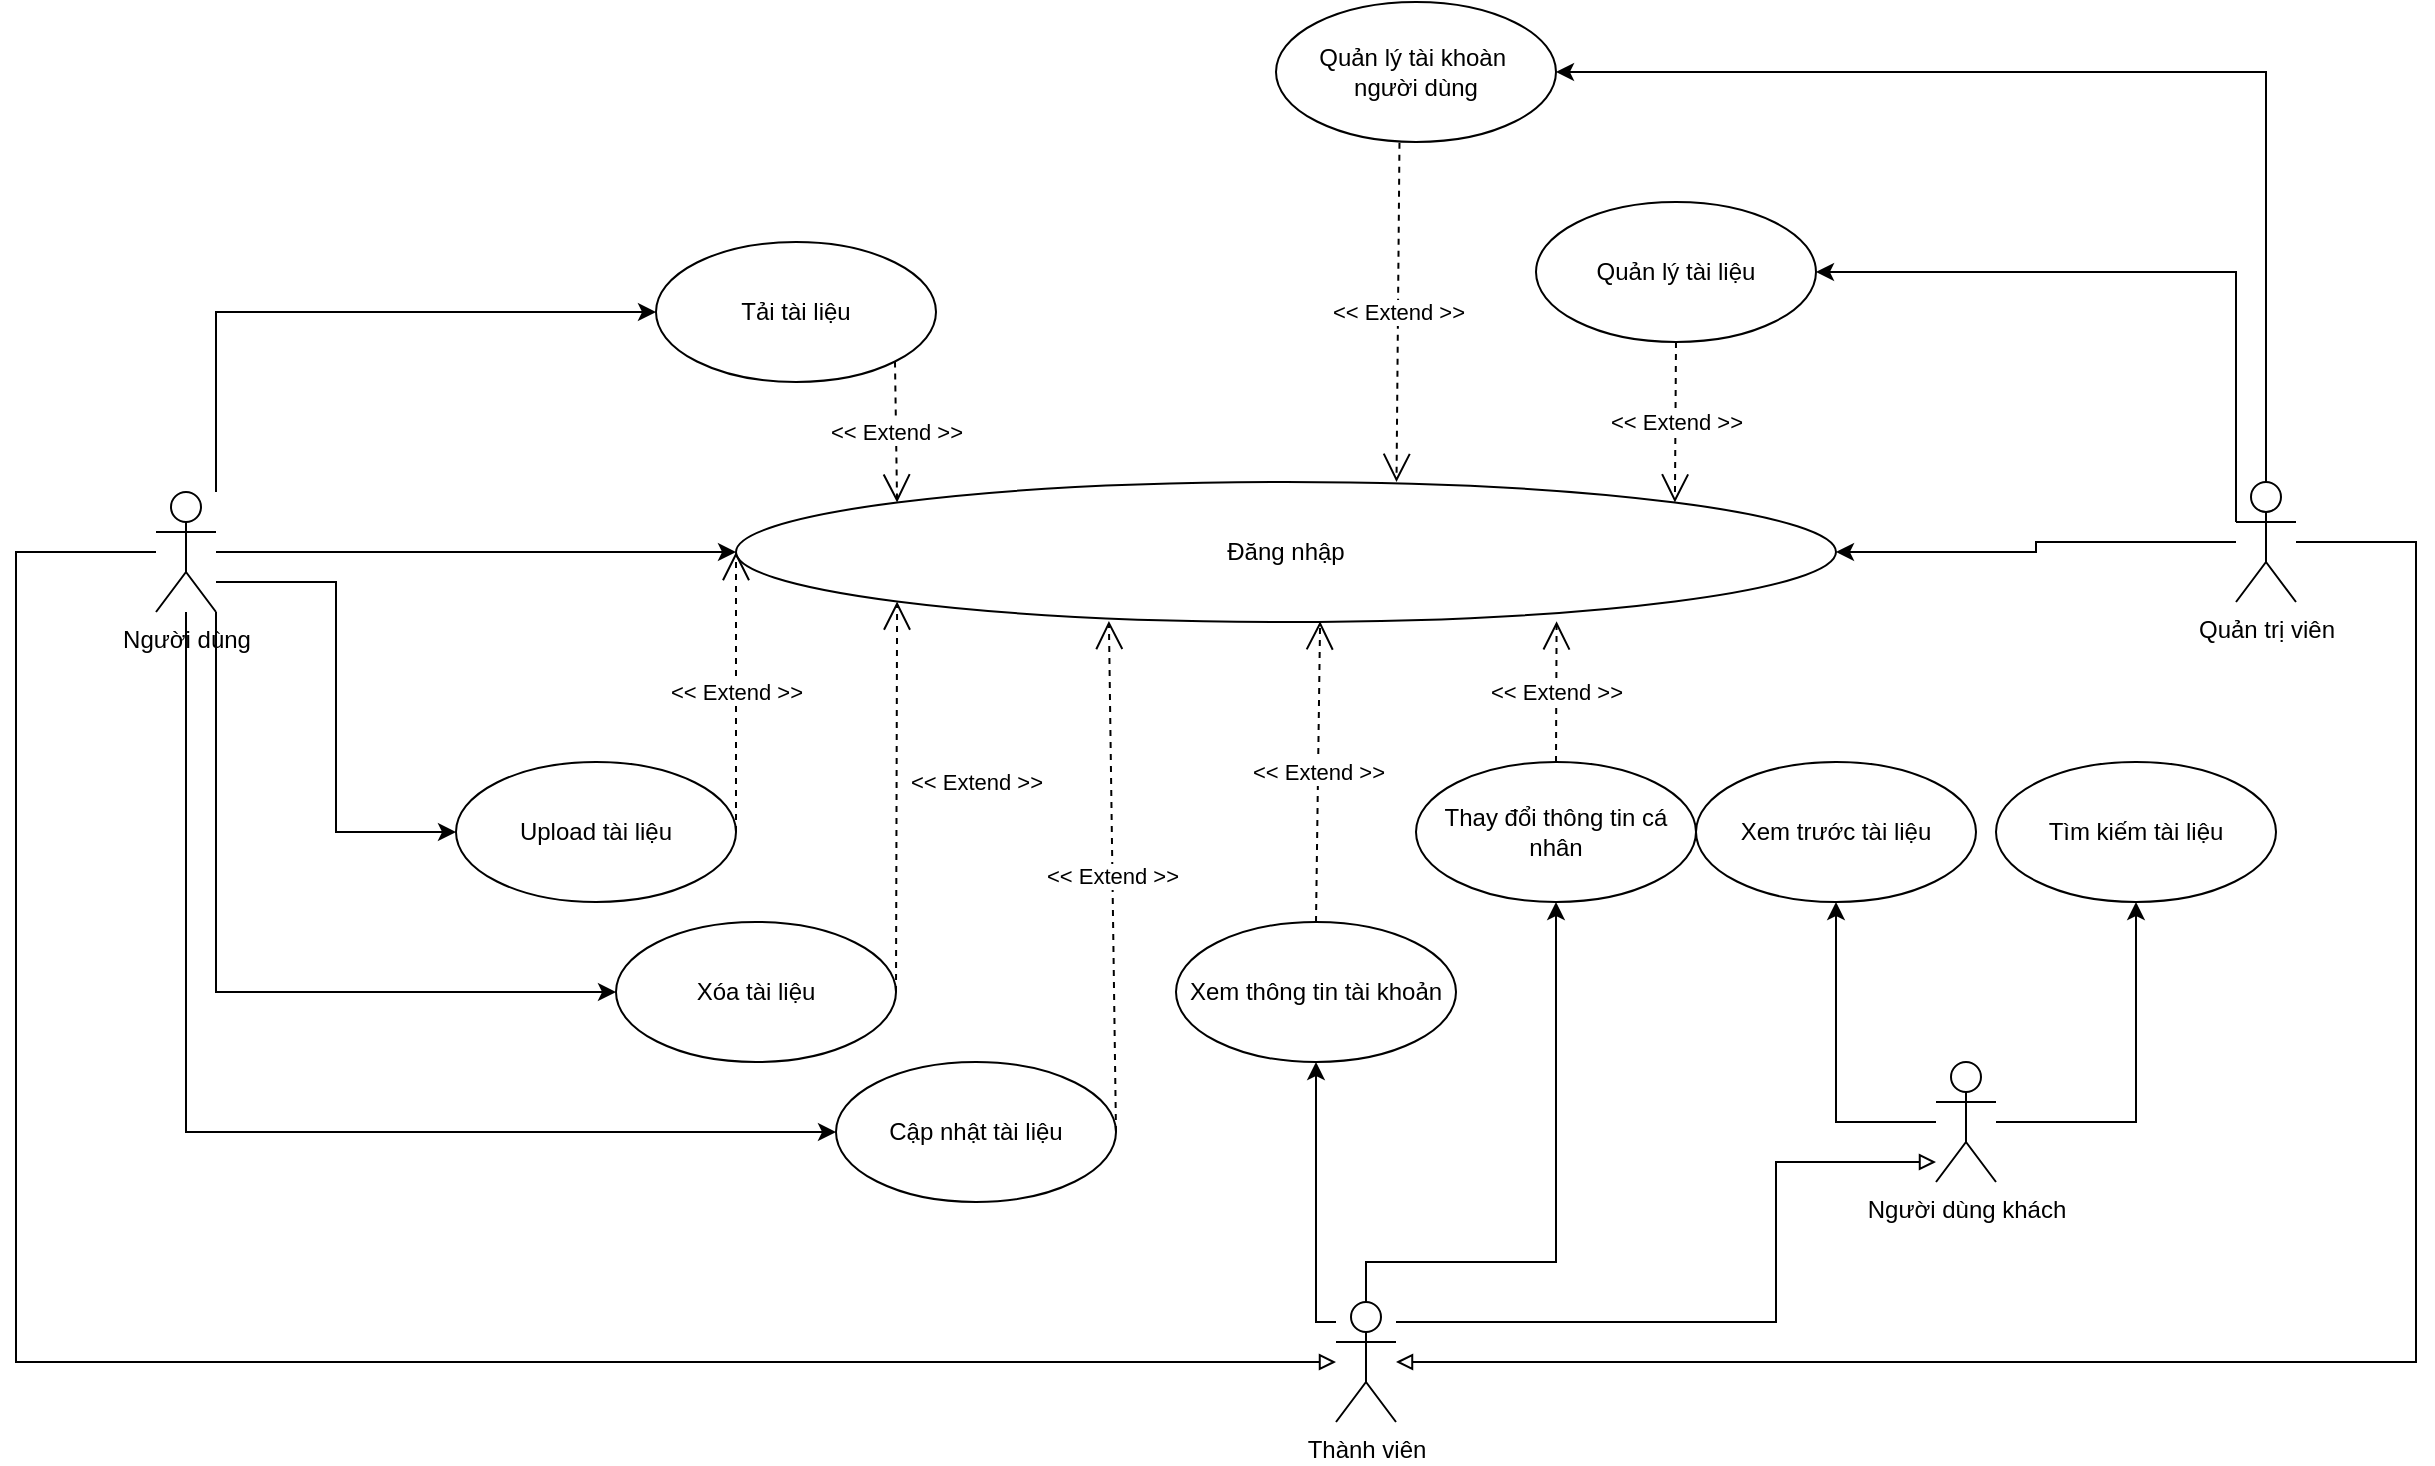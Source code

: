 <mxfile version="28.2.5">
  <diagram name="Page-1" id="SBJDK3BSHLiQm76Sx2z4">
    <mxGraphModel dx="2084" dy="1054" grid="1" gridSize="10" guides="1" tooltips="1" connect="1" arrows="1" fold="1" page="1" pageScale="1" pageWidth="850" pageHeight="1100" math="0" shadow="0">
      <root>
        <mxCell id="0" />
        <mxCell id="1" parent="0" />
        <mxCell id="j_C7mCFHIU3GXkhyZzB0-1" style="edgeStyle=orthogonalEdgeStyle;rounded=0;orthogonalLoop=1;jettySize=auto;html=1;entryX=0;entryY=0.5;entryDx=0;entryDy=0;" edge="1" parent="1" source="j_C7mCFHIU3GXkhyZzB0-7" target="j_C7mCFHIU3GXkhyZzB0-18">
          <mxGeometry relative="1" as="geometry">
            <Array as="points">
              <mxPoint x="350" y="345" />
            </Array>
          </mxGeometry>
        </mxCell>
        <mxCell id="j_C7mCFHIU3GXkhyZzB0-2" style="edgeStyle=orthogonalEdgeStyle;rounded=0;orthogonalLoop=1;jettySize=auto;html=1;entryX=0;entryY=0.5;entryDx=0;entryDy=0;" edge="1" parent="1" source="j_C7mCFHIU3GXkhyZzB0-7" target="j_C7mCFHIU3GXkhyZzB0-9">
          <mxGeometry relative="1" as="geometry">
            <Array as="points">
              <mxPoint x="410" y="480" />
              <mxPoint x="410" y="605" />
            </Array>
          </mxGeometry>
        </mxCell>
        <mxCell id="j_C7mCFHIU3GXkhyZzB0-3" style="edgeStyle=orthogonalEdgeStyle;rounded=0;orthogonalLoop=1;jettySize=auto;html=1;entryX=0;entryY=0.5;entryDx=0;entryDy=0;" edge="1" parent="1" source="j_C7mCFHIU3GXkhyZzB0-7" target="j_C7mCFHIU3GXkhyZzB0-10">
          <mxGeometry relative="1" as="geometry">
            <Array as="points">
              <mxPoint x="350" y="685" />
            </Array>
          </mxGeometry>
        </mxCell>
        <mxCell id="j_C7mCFHIU3GXkhyZzB0-4" style="edgeStyle=orthogonalEdgeStyle;rounded=0;orthogonalLoop=1;jettySize=auto;html=1;entryX=0;entryY=0.5;entryDx=0;entryDy=0;" edge="1" parent="1" source="j_C7mCFHIU3GXkhyZzB0-7" target="j_C7mCFHIU3GXkhyZzB0-11">
          <mxGeometry relative="1" as="geometry">
            <Array as="points">
              <mxPoint x="335" y="755" />
            </Array>
          </mxGeometry>
        </mxCell>
        <mxCell id="j_C7mCFHIU3GXkhyZzB0-5" style="edgeStyle=orthogonalEdgeStyle;rounded=0;orthogonalLoop=1;jettySize=auto;html=1;" edge="1" parent="1" source="j_C7mCFHIU3GXkhyZzB0-7" target="j_C7mCFHIU3GXkhyZzB0-8">
          <mxGeometry relative="1" as="geometry" />
        </mxCell>
        <mxCell id="j_C7mCFHIU3GXkhyZzB0-6" style="edgeStyle=orthogonalEdgeStyle;rounded=0;orthogonalLoop=1;jettySize=auto;html=1;endArrow=block;endFill=0;" edge="1" parent="1" source="j_C7mCFHIU3GXkhyZzB0-7" target="j_C7mCFHIU3GXkhyZzB0-34">
          <mxGeometry relative="1" as="geometry">
            <Array as="points">
              <mxPoint x="250" y="465" />
              <mxPoint x="250" y="870" />
            </Array>
          </mxGeometry>
        </mxCell>
        <mxCell id="j_C7mCFHIU3GXkhyZzB0-7" value="Người dùng" style="shape=umlActor;verticalLabelPosition=bottom;verticalAlign=top;html=1;outlineConnect=0;" vertex="1" parent="1">
          <mxGeometry x="320" y="435" width="30" height="60" as="geometry" />
        </mxCell>
        <mxCell id="j_C7mCFHIU3GXkhyZzB0-8" value="Đăng nhập" style="ellipse;whiteSpace=wrap;html=1;" vertex="1" parent="1">
          <mxGeometry x="610" y="430" width="550" height="70" as="geometry" />
        </mxCell>
        <mxCell id="j_C7mCFHIU3GXkhyZzB0-9" value="Upload tài liệu" style="ellipse;whiteSpace=wrap;html=1;" vertex="1" parent="1">
          <mxGeometry x="470" y="570" width="140" height="70" as="geometry" />
        </mxCell>
        <mxCell id="j_C7mCFHIU3GXkhyZzB0-10" value="Xóa tài liệu" style="ellipse;whiteSpace=wrap;html=1;" vertex="1" parent="1">
          <mxGeometry x="550" y="650" width="140" height="70" as="geometry" />
        </mxCell>
        <mxCell id="j_C7mCFHIU3GXkhyZzB0-11" value="Cập nhật tài liệu" style="ellipse;whiteSpace=wrap;html=1;" vertex="1" parent="1">
          <mxGeometry x="660" y="720" width="140" height="70" as="geometry" />
        </mxCell>
        <mxCell id="j_C7mCFHIU3GXkhyZzB0-12" value="Thay đổi thông tin cá nhân" style="ellipse;whiteSpace=wrap;html=1;" vertex="1" parent="1">
          <mxGeometry x="950" y="570" width="140" height="70" as="geometry" />
        </mxCell>
        <mxCell id="j_C7mCFHIU3GXkhyZzB0-13" value="&amp;lt;&amp;lt; Extend &amp;gt;&amp;gt;" style="endArrow=open;endSize=12;dashed=1;html=1;rounded=0;exitX=1;exitY=0.5;exitDx=0;exitDy=0;entryX=0;entryY=0.5;entryDx=0;entryDy=0;" edge="1" parent="1" source="j_C7mCFHIU3GXkhyZzB0-9" target="j_C7mCFHIU3GXkhyZzB0-8">
          <mxGeometry width="160" relative="1" as="geometry">
            <mxPoint x="760" y="560" as="sourcePoint" />
            <mxPoint x="920" y="560" as="targetPoint" />
          </mxGeometry>
        </mxCell>
        <mxCell id="j_C7mCFHIU3GXkhyZzB0-14" value="&amp;lt;&amp;lt; Extend &amp;gt;&amp;gt;" style="endArrow=open;endSize=12;dashed=1;html=1;rounded=0;exitX=1;exitY=0.5;exitDx=0;exitDy=0;entryX=0;entryY=1;entryDx=0;entryDy=0;" edge="1" parent="1" source="j_C7mCFHIU3GXkhyZzB0-10" target="j_C7mCFHIU3GXkhyZzB0-8">
          <mxGeometry x="0.077" y="-40" width="160" relative="1" as="geometry">
            <mxPoint x="660" y="595" as="sourcePoint" />
            <mxPoint x="730" y="460" as="targetPoint" />
            <mxPoint as="offset" />
          </mxGeometry>
        </mxCell>
        <mxCell id="j_C7mCFHIU3GXkhyZzB0-15" value="&amp;lt;&amp;lt; Extend &amp;gt;&amp;gt;" style="endArrow=open;endSize=12;dashed=1;html=1;rounded=0;exitX=0.5;exitY=0;exitDx=0;exitDy=0;entryX=0.746;entryY=0.995;entryDx=0;entryDy=0;entryPerimeter=0;" edge="1" parent="1" source="j_C7mCFHIU3GXkhyZzB0-12" target="j_C7mCFHIU3GXkhyZzB0-8">
          <mxGeometry width="160" relative="1" as="geometry">
            <mxPoint x="750" y="695" as="sourcePoint" />
            <mxPoint x="751" y="485" as="targetPoint" />
            <Array as="points" />
          </mxGeometry>
        </mxCell>
        <mxCell id="j_C7mCFHIU3GXkhyZzB0-16" value="Quản lý tài khoàn&amp;nbsp;&lt;div&gt;người dùng&lt;/div&gt;" style="ellipse;whiteSpace=wrap;html=1;" vertex="1" parent="1">
          <mxGeometry x="880" y="190" width="140" height="70" as="geometry" />
        </mxCell>
        <mxCell id="j_C7mCFHIU3GXkhyZzB0-17" value="&amp;lt;&amp;lt; Extend &amp;gt;&amp;gt;" style="endArrow=open;endSize=12;dashed=1;html=1;rounded=0;exitX=0.441;exitY=1.005;exitDx=0;exitDy=0;entryX=0.255;entryY=0.07;entryDx=0;entryDy=0;entryPerimeter=0;exitPerimeter=0;" edge="1" parent="1" source="j_C7mCFHIU3GXkhyZzB0-16">
          <mxGeometry width="160" relative="1" as="geometry">
            <mxPoint x="910" y="245.1" as="sourcePoint" />
            <mxPoint x="940.25" y="430.0" as="targetPoint" />
          </mxGeometry>
        </mxCell>
        <mxCell id="j_C7mCFHIU3GXkhyZzB0-18" value="Tải tài liệu" style="ellipse;whiteSpace=wrap;html=1;" vertex="1" parent="1">
          <mxGeometry x="570" y="310" width="140" height="70" as="geometry" />
        </mxCell>
        <mxCell id="j_C7mCFHIU3GXkhyZzB0-19" value="&amp;lt;&amp;lt; Extend &amp;gt;&amp;gt;" style="endArrow=open;endSize=12;dashed=1;html=1;rounded=0;exitX=1;exitY=1;exitDx=0;exitDy=0;entryX=0;entryY=0;entryDx=0;entryDy=0;" edge="1" parent="1" source="j_C7mCFHIU3GXkhyZzB0-18" target="j_C7mCFHIU3GXkhyZzB0-8">
          <mxGeometry width="160" relative="1" as="geometry">
            <mxPoint x="752" y="230" as="sourcePoint" />
            <mxPoint x="750" y="425" as="targetPoint" />
          </mxGeometry>
        </mxCell>
        <mxCell id="j_C7mCFHIU3GXkhyZzB0-20" value="&amp;lt;&amp;lt; Extend &amp;gt;&amp;gt;" style="endArrow=open;endSize=12;dashed=1;html=1;rounded=0;exitX=1;exitY=0.5;exitDx=0;exitDy=0;entryX=0.339;entryY=0.992;entryDx=0;entryDy=0;entryPerimeter=0;" edge="1" parent="1" source="j_C7mCFHIU3GXkhyZzB0-11" target="j_C7mCFHIU3GXkhyZzB0-8">
          <mxGeometry width="160" relative="1" as="geometry">
            <mxPoint x="812" y="728" as="sourcePoint" />
            <mxPoint x="810" y="532" as="targetPoint" />
          </mxGeometry>
        </mxCell>
        <mxCell id="j_C7mCFHIU3GXkhyZzB0-21" style="edgeStyle=orthogonalEdgeStyle;rounded=0;orthogonalLoop=1;jettySize=auto;html=1;entryX=1;entryY=0.5;entryDx=0;entryDy=0;" edge="1" parent="1" source="j_C7mCFHIU3GXkhyZzB0-24" target="j_C7mCFHIU3GXkhyZzB0-16">
          <mxGeometry relative="1" as="geometry">
            <Array as="points">
              <mxPoint x="1375" y="225" />
            </Array>
          </mxGeometry>
        </mxCell>
        <mxCell id="j_C7mCFHIU3GXkhyZzB0-22" style="edgeStyle=orthogonalEdgeStyle;rounded=0;orthogonalLoop=1;jettySize=auto;html=1;" edge="1" parent="1" source="j_C7mCFHIU3GXkhyZzB0-24" target="j_C7mCFHIU3GXkhyZzB0-8">
          <mxGeometry relative="1" as="geometry" />
        </mxCell>
        <mxCell id="j_C7mCFHIU3GXkhyZzB0-23" style="edgeStyle=orthogonalEdgeStyle;rounded=0;orthogonalLoop=1;jettySize=auto;html=1;exitX=0;exitY=0.333;exitDx=0;exitDy=0;exitPerimeter=0;entryX=1;entryY=0.5;entryDx=0;entryDy=0;" edge="1" parent="1" source="j_C7mCFHIU3GXkhyZzB0-24" target="j_C7mCFHIU3GXkhyZzB0-29">
          <mxGeometry relative="1" as="geometry">
            <Array as="points">
              <mxPoint x="1360" y="325" />
            </Array>
          </mxGeometry>
        </mxCell>
        <mxCell id="j_C7mCFHIU3GXkhyZzB0-24" value="Quản trị viên" style="shape=umlActor;verticalLabelPosition=bottom;verticalAlign=top;html=1;outlineConnect=0;" vertex="1" parent="1">
          <mxGeometry x="1360" y="430" width="30" height="60" as="geometry" />
        </mxCell>
        <mxCell id="j_C7mCFHIU3GXkhyZzB0-25" value="Xem thông tin tài khoản" style="ellipse;whiteSpace=wrap;html=1;" vertex="1" parent="1">
          <mxGeometry x="830" y="650" width="140" height="70" as="geometry" />
        </mxCell>
        <mxCell id="j_C7mCFHIU3GXkhyZzB0-26" value="&amp;lt;&amp;lt; Extend &amp;gt;&amp;gt;" style="endArrow=open;endSize=12;dashed=1;html=1;rounded=0;exitX=0.5;exitY=0;exitDx=0;exitDy=0;entryX=0.531;entryY=0.995;entryDx=0;entryDy=0;entryPerimeter=0;" edge="1" parent="1" source="j_C7mCFHIU3GXkhyZzB0-25" target="j_C7mCFHIU3GXkhyZzB0-8">
          <mxGeometry width="160" relative="1" as="geometry">
            <mxPoint x="927" y="799" as="sourcePoint" />
            <mxPoint x="911" y="570" as="targetPoint" />
            <Array as="points" />
          </mxGeometry>
        </mxCell>
        <mxCell id="j_C7mCFHIU3GXkhyZzB0-27" value="Tìm kiếm tài liệu" style="ellipse;whiteSpace=wrap;html=1;" vertex="1" parent="1">
          <mxGeometry x="1240" y="570" width="140" height="70" as="geometry" />
        </mxCell>
        <mxCell id="j_C7mCFHIU3GXkhyZzB0-28" value="Xem trước tài liệu" style="ellipse;whiteSpace=wrap;html=1;" vertex="1" parent="1">
          <mxGeometry x="1090" y="570" width="140" height="70" as="geometry" />
        </mxCell>
        <mxCell id="j_C7mCFHIU3GXkhyZzB0-29" value="Quản lý tài liệu" style="ellipse;whiteSpace=wrap;html=1;" vertex="1" parent="1">
          <mxGeometry x="1010" y="290" width="140" height="70" as="geometry" />
        </mxCell>
        <mxCell id="j_C7mCFHIU3GXkhyZzB0-30" value="&amp;lt;&amp;lt; Extend &amp;gt;&amp;gt;" style="endArrow=open;endSize=12;dashed=1;html=1;rounded=0;exitX=0.5;exitY=1;exitDx=0;exitDy=0;entryX=1;entryY=0;entryDx=0;entryDy=0;" edge="1" parent="1" source="j_C7mCFHIU3GXkhyZzB0-29" target="j_C7mCFHIU3GXkhyZzB0-8">
          <mxGeometry width="160" relative="1" as="geometry">
            <mxPoint x="952" y="270" as="sourcePoint" />
            <mxPoint x="950.25" y="440.0" as="targetPoint" />
          </mxGeometry>
        </mxCell>
        <mxCell id="j_C7mCFHIU3GXkhyZzB0-31" style="edgeStyle=orthogonalEdgeStyle;rounded=0;orthogonalLoop=1;jettySize=auto;html=1;endArrow=block;endFill=0;" edge="1" parent="1" source="j_C7mCFHIU3GXkhyZzB0-34" target="j_C7mCFHIU3GXkhyZzB0-37">
          <mxGeometry relative="1" as="geometry">
            <Array as="points">
              <mxPoint x="1130" y="850" />
              <mxPoint x="1130" y="770" />
            </Array>
          </mxGeometry>
        </mxCell>
        <mxCell id="j_C7mCFHIU3GXkhyZzB0-32" style="edgeStyle=orthogonalEdgeStyle;rounded=0;orthogonalLoop=1;jettySize=auto;html=1;entryX=0.5;entryY=1;entryDx=0;entryDy=0;" edge="1" parent="1" source="j_C7mCFHIU3GXkhyZzB0-34" target="j_C7mCFHIU3GXkhyZzB0-25">
          <mxGeometry relative="1" as="geometry">
            <Array as="points">
              <mxPoint x="900" y="850" />
            </Array>
          </mxGeometry>
        </mxCell>
        <mxCell id="j_C7mCFHIU3GXkhyZzB0-33" style="edgeStyle=orthogonalEdgeStyle;rounded=0;orthogonalLoop=1;jettySize=auto;html=1;entryX=0.5;entryY=1;entryDx=0;entryDy=0;" edge="1" parent="1" source="j_C7mCFHIU3GXkhyZzB0-34" target="j_C7mCFHIU3GXkhyZzB0-12">
          <mxGeometry relative="1" as="geometry">
            <Array as="points">
              <mxPoint x="925" y="820" />
              <mxPoint x="1020" y="820" />
            </Array>
          </mxGeometry>
        </mxCell>
        <mxCell id="j_C7mCFHIU3GXkhyZzB0-34" value="Thành viên" style="shape=umlActor;verticalLabelPosition=bottom;verticalAlign=top;html=1;outlineConnect=0;" vertex="1" parent="1">
          <mxGeometry x="910" y="840" width="30" height="60" as="geometry" />
        </mxCell>
        <mxCell id="j_C7mCFHIU3GXkhyZzB0-35" style="edgeStyle=orthogonalEdgeStyle;rounded=0;orthogonalLoop=1;jettySize=auto;html=1;" edge="1" parent="1" source="j_C7mCFHIU3GXkhyZzB0-37" target="j_C7mCFHIU3GXkhyZzB0-28">
          <mxGeometry relative="1" as="geometry">
            <Array as="points">
              <mxPoint x="1160" y="750" />
            </Array>
          </mxGeometry>
        </mxCell>
        <mxCell id="j_C7mCFHIU3GXkhyZzB0-36" style="edgeStyle=orthogonalEdgeStyle;rounded=0;orthogonalLoop=1;jettySize=auto;html=1;entryX=0.5;entryY=1;entryDx=0;entryDy=0;" edge="1" parent="1" source="j_C7mCFHIU3GXkhyZzB0-37" target="j_C7mCFHIU3GXkhyZzB0-27">
          <mxGeometry relative="1" as="geometry">
            <Array as="points">
              <mxPoint x="1310" y="750" />
            </Array>
          </mxGeometry>
        </mxCell>
        <mxCell id="j_C7mCFHIU3GXkhyZzB0-37" value="Người dùng khách" style="shape=umlActor;verticalLabelPosition=bottom;verticalAlign=top;html=1;outlineConnect=0;" vertex="1" parent="1">
          <mxGeometry x="1210" y="720" width="30" height="60" as="geometry" />
        </mxCell>
        <mxCell id="j_C7mCFHIU3GXkhyZzB0-38" style="edgeStyle=orthogonalEdgeStyle;rounded=0;orthogonalLoop=1;jettySize=auto;html=1;entryX=1;entryY=0.333;entryDx=0;entryDy=0;entryPerimeter=0;endArrow=block;endFill=0;" edge="1" parent="1" source="j_C7mCFHIU3GXkhyZzB0-24">
          <mxGeometry relative="1" as="geometry">
            <mxPoint x="1390" y="470" as="sourcePoint" />
            <mxPoint x="940" y="870" as="targetPoint" />
            <Array as="points">
              <mxPoint x="1450" y="460" />
              <mxPoint x="1450" y="870" />
            </Array>
          </mxGeometry>
        </mxCell>
      </root>
    </mxGraphModel>
  </diagram>
</mxfile>

